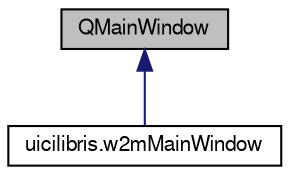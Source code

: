 digraph G
{
  edge [fontname="FreeSans",fontsize="10",labelfontname="FreeSans",labelfontsize="10"];
  node [fontname="FreeSans",fontsize="10",shape=record];
  Node1 [label="QMainWindow",height=0.2,width=0.4,color="black", fillcolor="grey75", style="filled" fontcolor="black"];
  Node1 -> Node2 [dir="back",color="midnightblue",fontsize="10",style="solid",fontname="FreeSans"];
  Node2 [label="uicilibris.w2mMainWindow",height=0.2,width=0.4,color="black", fillcolor="white", style="filled",URL="$classuicilibris_1_1w2mMainWindow.html"];
}
